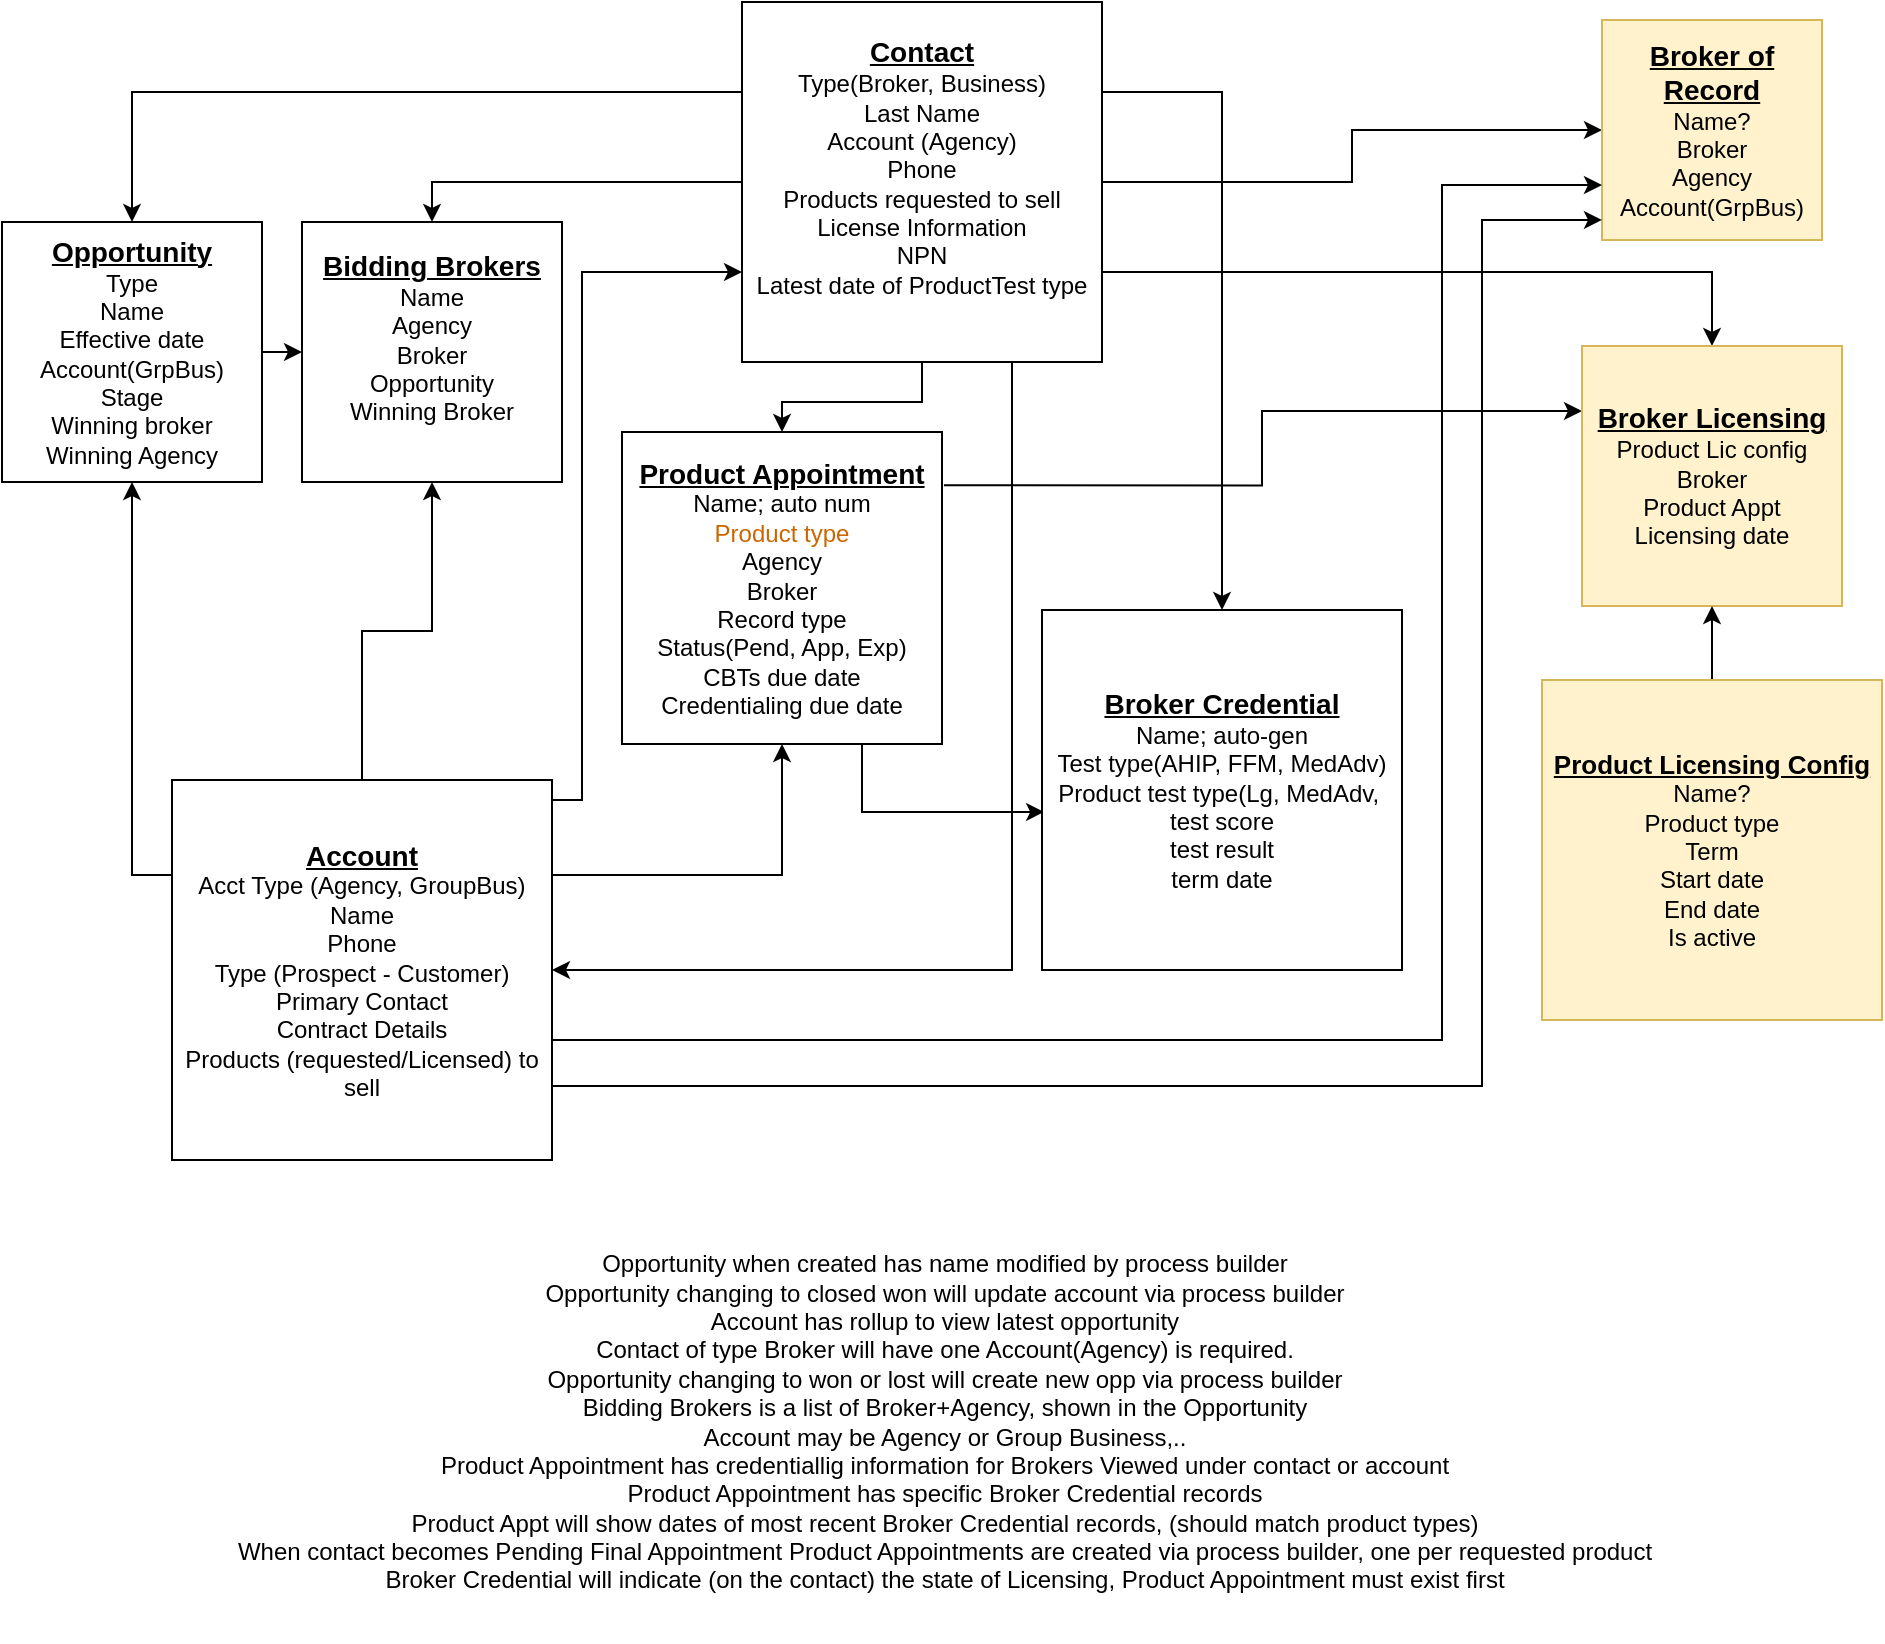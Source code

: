 <mxfile version="10.6.7" type="github"><diagram id="WiuTdc4qtv2jnudd9dih" name="Page-1"><mxGraphModel dx="1066" dy="581" grid="1" gridSize="10" guides="1" tooltips="1" connect="1" arrows="1" fold="1" page="1" pageScale="1" pageWidth="1100" pageHeight="850" math="0" shadow="0"><root><mxCell id="0"/><mxCell id="1" parent="0"/><mxCell id="ja0WdyyeSrSthsuKa67R-5" style="edgeStyle=orthogonalEdgeStyle;rounded=0;orthogonalLoop=1;jettySize=auto;html=1;exitX=1;exitY=0.5;exitDx=0;exitDy=0;entryX=0;entryY=0.5;entryDx=0;entryDy=0;" parent="1" source="ja0WdyyeSrSthsuKa67R-1" target="ja0WdyyeSrSthsuKa67R-2" edge="1"><mxGeometry relative="1" as="geometry"/></mxCell><mxCell id="ja0WdyyeSrSthsuKa67R-1" value="&lt;b&gt;&lt;u&gt;&lt;font style=&quot;font-size: 14px&quot;&gt;Opportunity&lt;/font&gt;&lt;/u&gt;&lt;/b&gt;&lt;br&gt;Type&lt;br&gt;Name&lt;br&gt;Effective date&lt;br&gt;Account(GrpBus)&lt;br&gt;Stage&lt;br&gt;Winning broker&lt;br&gt;Winning Agency&lt;br&gt;" style="whiteSpace=wrap;html=1;aspect=fixed;" parent="1" vertex="1"><mxGeometry y="110" width="130" height="130" as="geometry"/></mxCell><mxCell id="ja0WdyyeSrSthsuKa67R-2" value="&lt;b&gt;&lt;u&gt;&lt;font style=&quot;font-size: 14px&quot;&gt;Bidding Brokers&lt;/font&gt;&lt;/u&gt;&lt;/b&gt;&lt;br&gt;Name&lt;br&gt;Agency&lt;br&gt;Broker&lt;br&gt;Opportunity&lt;br&gt;Winning Broker&lt;br&gt;&lt;br&gt;" style="whiteSpace=wrap;html=1;aspect=fixed;" parent="1" vertex="1"><mxGeometry x="150" y="110" width="130" height="130" as="geometry"/></mxCell><mxCell id="ja0WdyyeSrSthsuKa67R-7" style="edgeStyle=orthogonalEdgeStyle;rounded=0;orthogonalLoop=1;jettySize=auto;html=1;exitX=0;exitY=0.5;exitDx=0;exitDy=0;entryX=0.5;entryY=0;entryDx=0;entryDy=0;" parent="1" source="ja0WdyyeSrSthsuKa67R-3" target="ja0WdyyeSrSthsuKa67R-2" edge="1"><mxGeometry relative="1" as="geometry"/></mxCell><mxCell id="ja0WdyyeSrSthsuKa67R-10" value="" style="edgeStyle=orthogonalEdgeStyle;rounded=0;orthogonalLoop=1;jettySize=auto;html=1;entryX=0;entryY=0.5;entryDx=0;entryDy=0;" parent="1" source="ja0WdyyeSrSthsuKa67R-3" target="ja0WdyyeSrSthsuKa67R-8" edge="1"><mxGeometry relative="1" as="geometry"><mxPoint x="515" y="80" as="targetPoint"/></mxGeometry></mxCell><mxCell id="ja0WdyyeSrSthsuKa67R-27" style="edgeStyle=orthogonalEdgeStyle;rounded=0;orthogonalLoop=1;jettySize=auto;html=1;exitX=0;exitY=0.25;exitDx=0;exitDy=0;entryX=0.5;entryY=0;entryDx=0;entryDy=0;" parent="1" source="ja0WdyyeSrSthsuKa67R-3" target="ja0WdyyeSrSthsuKa67R-1" edge="1"><mxGeometry relative="1" as="geometry"/></mxCell><mxCell id="mdY7sAK6gtsqBqihP1eu-4" style="edgeStyle=orthogonalEdgeStyle;rounded=0;orthogonalLoop=1;jettySize=auto;html=1;exitX=0.5;exitY=1;exitDx=0;exitDy=0;" parent="1" source="ja0WdyyeSrSthsuKa67R-3" target="mdY7sAK6gtsqBqihP1eu-1" edge="1"><mxGeometry relative="1" as="geometry"/></mxCell><mxCell id="mdY7sAK6gtsqBqihP1eu-6" style="edgeStyle=orthogonalEdgeStyle;rounded=0;orthogonalLoop=1;jettySize=auto;html=1;exitX=1;exitY=0.25;exitDx=0;exitDy=0;entryX=0.5;entryY=0;entryDx=0;entryDy=0;" parent="1" source="ja0WdyyeSrSthsuKa67R-3" target="mdY7sAK6gtsqBqihP1eu-5" edge="1"><mxGeometry relative="1" as="geometry"/></mxCell><mxCell id="mdY7sAK6gtsqBqihP1eu-9" style="edgeStyle=orthogonalEdgeStyle;rounded=0;orthogonalLoop=1;jettySize=auto;html=1;exitX=0.75;exitY=1;exitDx=0;exitDy=0;entryX=1;entryY=0.5;entryDx=0;entryDy=0;" parent="1" source="ja0WdyyeSrSthsuKa67R-3" target="ja0WdyyeSrSthsuKa67R-18" edge="1"><mxGeometry relative="1" as="geometry"><Array as="points"><mxPoint x="505" y="484"/></Array></mxGeometry></mxCell><mxCell id="mdY7sAK6gtsqBqihP1eu-10" style="edgeStyle=orthogonalEdgeStyle;rounded=0;orthogonalLoop=1;jettySize=auto;html=1;exitX=1;exitY=0.75;exitDx=0;exitDy=0;entryX=0.5;entryY=0;entryDx=0;entryDy=0;" parent="1" source="ja0WdyyeSrSthsuKa67R-3" target="ja0WdyyeSrSthsuKa67R-13" edge="1"><mxGeometry relative="1" as="geometry"/></mxCell><mxCell id="ja0WdyyeSrSthsuKa67R-3" value="&lt;b&gt;&lt;font style=&quot;font-size: 14px&quot;&gt;&lt;u&gt;Contact&lt;/u&gt;&lt;/font&gt;&lt;/b&gt;&lt;br&gt;Type(Broker, Business)&lt;br&gt;Last Name&lt;br&gt;Account (Agency)&lt;br&gt;Phone&lt;br&gt;Products requested to sell&lt;br&gt;License Information&lt;br&gt;NPN&lt;br&gt;Latest date of ProductTest type&lt;br&gt;&lt;br&gt;" style="whiteSpace=wrap;html=1;aspect=fixed;" parent="1" vertex="1"><mxGeometry x="370" width="180" height="180" as="geometry"/></mxCell><mxCell id="ja0WdyyeSrSthsuKa67R-8" value="&lt;b&gt;&lt;u&gt;&lt;font style=&quot;font-size: 14px&quot;&gt;Broker of Record&lt;/font&gt;&lt;/u&gt;&lt;/b&gt;&lt;br&gt;Name?&lt;br&gt;Broker&lt;br&gt;Agency&lt;br&gt;Account(GrpBus)&lt;br&gt;" style="whiteSpace=wrap;html=1;aspect=fixed;fillColor=#fff2cc;strokeColor=#d6b656;" parent="1" vertex="1"><mxGeometry x="800" y="9" width="110" height="110" as="geometry"/></mxCell><mxCell id="ja0WdyyeSrSthsuKa67R-14" style="edgeStyle=orthogonalEdgeStyle;rounded=0;orthogonalLoop=1;jettySize=auto;html=1;exitX=1.006;exitY=0.171;exitDx=0;exitDy=0;entryX=0;entryY=0.25;entryDx=0;entryDy=0;exitPerimeter=0;" parent="1" source="mdY7sAK6gtsqBqihP1eu-1" target="ja0WdyyeSrSthsuKa67R-13" edge="1"><mxGeometry relative="1" as="geometry"><mxPoint x="475" y="253" as="sourcePoint"/></mxGeometry></mxCell><mxCell id="ja0WdyyeSrSthsuKa67R-13" value="&lt;b&gt;&lt;u&gt;&lt;font style=&quot;font-size: 14px&quot;&gt;Broker Licensing&lt;/font&gt;&lt;/u&gt;&lt;/b&gt;&lt;br&gt;Product Lic config&lt;br&gt;Broker&lt;br&gt;Product Appt&lt;br&gt;Licensing date&lt;br&gt;" style="whiteSpace=wrap;html=1;aspect=fixed;fillColor=#fff2cc;strokeColor=#d6b656;rotation=0;" parent="1" vertex="1"><mxGeometry x="790" y="172" width="130" height="130" as="geometry"/></mxCell><mxCell id="ja0WdyyeSrSthsuKa67R-17" style="edgeStyle=orthogonalEdgeStyle;rounded=0;orthogonalLoop=1;jettySize=auto;html=1;exitX=0.5;exitY=0;exitDx=0;exitDy=0;entryX=0.5;entryY=1;entryDx=0;entryDy=0;" parent="1" source="ja0WdyyeSrSthsuKa67R-16" target="ja0WdyyeSrSthsuKa67R-13" edge="1"><mxGeometry relative="1" as="geometry"/></mxCell><mxCell id="ja0WdyyeSrSthsuKa67R-16" value="&lt;b&gt;&lt;u&gt;&lt;font style=&quot;font-size: 13px&quot;&gt;Product Licensing Config&lt;/font&gt;&lt;/u&gt;&lt;/b&gt;&lt;br&gt;Name?&lt;br&gt;Product type&lt;br&gt;Term&lt;br&gt;Start date&lt;br&gt;End date&lt;br&gt;Is active&lt;br&gt;" style="whiteSpace=wrap;html=1;aspect=fixed;fillColor=#fff2cc;strokeColor=#d6b656;" parent="1" vertex="1"><mxGeometry x="770" y="339" width="170" height="170" as="geometry"/></mxCell><mxCell id="ja0WdyyeSrSthsuKa67R-19" style="edgeStyle=orthogonalEdgeStyle;rounded=0;orthogonalLoop=1;jettySize=auto;html=1;exitX=0;exitY=0.25;exitDx=0;exitDy=0;entryX=0.5;entryY=1;entryDx=0;entryDy=0;" parent="1" source="ja0WdyyeSrSthsuKa67R-18" target="ja0WdyyeSrSthsuKa67R-1" edge="1"><mxGeometry relative="1" as="geometry"/></mxCell><mxCell id="ja0WdyyeSrSthsuKa67R-20" style="edgeStyle=orthogonalEdgeStyle;rounded=0;orthogonalLoop=1;jettySize=auto;html=1;exitX=1;exitY=0.25;exitDx=0;exitDy=0;entryX=0.5;entryY=1;entryDx=0;entryDy=0;" parent="1" source="ja0WdyyeSrSthsuKa67R-18" target="mdY7sAK6gtsqBqihP1eu-1" edge="1"><mxGeometry relative="1" as="geometry"><mxPoint x="398" y="330" as="targetPoint"/></mxGeometry></mxCell><mxCell id="ja0WdyyeSrSthsuKa67R-21" style="edgeStyle=orthogonalEdgeStyle;rounded=0;orthogonalLoop=1;jettySize=auto;html=1;entryX=0.5;entryY=1;entryDx=0;entryDy=0;" parent="1" source="ja0WdyyeSrSthsuKa67R-18" target="ja0WdyyeSrSthsuKa67R-2" edge="1"><mxGeometry relative="1" as="geometry"/></mxCell><mxCell id="ja0WdyyeSrSthsuKa67R-23" style="edgeStyle=orthogonalEdgeStyle;rounded=0;orthogonalLoop=1;jettySize=auto;html=1;exitX=0.974;exitY=0.684;exitDx=0;exitDy=0;entryX=0;entryY=0.75;entryDx=0;entryDy=0;exitPerimeter=0;" parent="1" source="ja0WdyyeSrSthsuKa67R-18" target="ja0WdyyeSrSthsuKa67R-8" edge="1"><mxGeometry relative="1" as="geometry"><Array as="points"><mxPoint x="720" y="519"/><mxPoint x="720" y="92"/></Array></mxGeometry></mxCell><mxCell id="ja0WdyyeSrSthsuKa67R-26" style="edgeStyle=orthogonalEdgeStyle;rounded=0;orthogonalLoop=1;jettySize=auto;html=1;exitX=0.5;exitY=0;exitDx=0;exitDy=0;entryX=0;entryY=0.75;entryDx=0;entryDy=0;" parent="1" source="ja0WdyyeSrSthsuKa67R-18" target="ja0WdyyeSrSthsuKa67R-3" edge="1"><mxGeometry relative="1" as="geometry"><Array as="points"><mxPoint x="290" y="399"/><mxPoint x="290" y="135"/></Array></mxGeometry></mxCell><mxCell id="mdY7sAK6gtsqBqihP1eu-11" style="edgeStyle=orthogonalEdgeStyle;rounded=0;orthogonalLoop=1;jettySize=auto;html=1;exitX=1;exitY=0.75;exitDx=0;exitDy=0;entryX=0;entryY=0.909;entryDx=0;entryDy=0;entryPerimeter=0;" parent="1" source="ja0WdyyeSrSthsuKa67R-18" target="ja0WdyyeSrSthsuKa67R-8" edge="1"><mxGeometry relative="1" as="geometry"><Array as="points"><mxPoint x="740" y="542"/><mxPoint x="740" y="109"/></Array></mxGeometry></mxCell><mxCell id="ja0WdyyeSrSthsuKa67R-18" value="&lt;b&gt;&lt;u&gt;&lt;font style=&quot;font-size: 14px&quot;&gt;Account&lt;/font&gt;&lt;/u&gt;&lt;/b&gt;&lt;br&gt;Acct Type (Agency, GroupBus)&lt;br&gt;Name&lt;br&gt;Phone&lt;br&gt;Type (Prospect - Customer)&lt;br&gt;Primary Contact&lt;br&gt;Contract Details&lt;br&gt;Products (requested/Licensed) to sell&lt;br&gt;" style="whiteSpace=wrap;html=1;aspect=fixed;" parent="1" vertex="1"><mxGeometry x="85" y="389" width="190" height="190" as="geometry"/></mxCell><mxCell id="mdY7sAK6gtsqBqihP1eu-12" style="edgeStyle=orthogonalEdgeStyle;rounded=0;orthogonalLoop=1;jettySize=auto;html=1;exitX=0.75;exitY=1;exitDx=0;exitDy=0;entryX=0.006;entryY=0.561;entryDx=0;entryDy=0;entryPerimeter=0;" parent="1" source="mdY7sAK6gtsqBqihP1eu-1" target="mdY7sAK6gtsqBqihP1eu-5" edge="1"><mxGeometry relative="1" as="geometry"/></mxCell><mxCell id="mdY7sAK6gtsqBqihP1eu-1" value="&lt;u&gt;&lt;font style=&quot;font-size: 14px&quot;&gt;&lt;b&gt;Product Appointment&lt;/b&gt;&lt;/font&gt;&lt;/u&gt;&lt;br&gt;&lt;span&gt;Name; auto num&lt;/span&gt;&lt;br&gt;&lt;span&gt;&lt;font color=&quot;#cc6600&quot;&gt;Product type&lt;/font&gt;&lt;/span&gt;&lt;br&gt;&lt;span&gt;Agency&lt;/span&gt;&lt;br&gt;&lt;span&gt;Broker&lt;br&gt;Record type&lt;br&gt;Status(Pend, App, Exp)&lt;br&gt;CBTs due date&lt;br&gt;Credentialing due date&lt;br&gt;&lt;/span&gt;" style="rounded=0;whiteSpace=wrap;html=1;rotation=0;" parent="1" vertex="1"><mxGeometry x="310" y="215" width="160" height="156" as="geometry"/></mxCell><mxCell id="mdY7sAK6gtsqBqihP1eu-5" value="&lt;b&gt;&lt;u&gt;&lt;font style=&quot;font-size: 14px&quot;&gt;Broker Credential&lt;/font&gt;&lt;/u&gt;&lt;/b&gt;&lt;br&gt;Name; auto-gen&lt;br&gt;Test type(AHIP, FFM, MedAdv)&lt;br&gt;Product test type(Lg, MedAdv,&amp;nbsp;&lt;br&gt;test score&lt;br&gt;test result&lt;br&gt;term date&lt;br&gt;" style="whiteSpace=wrap;html=1;aspect=fixed;" parent="1" vertex="1"><mxGeometry x="520" y="304" width="180" height="180" as="geometry"/></mxCell><mxCell id="mdY7sAK6gtsqBqihP1eu-8" value="Opportunity when created has name modified by process builder&lt;br&gt;Opportunity changing to closed won will update account via process builder&lt;br&gt;Account has rollup to view latest opportunity&lt;br&gt;Contact of type Broker will have one Account(Agency) is required.&lt;br&gt;Opportunity changing to won or lost will create new opp via process builder&lt;br&gt;Bidding Brokers is a list of Broker+Agency, shown in the Opportunity&lt;br&gt;Account may be Agency or Group Business,..&lt;br&gt;Product Appointment has credentiallig information for Brokers Viewed under contact or account&lt;br&gt;Product Appointment has specific Broker Credential records&lt;br&gt;Product Appt will show dates of most recent Broker Credential records, (should match product types)&lt;br&gt;When contact becomes Pending Final Appointment Product Appointments are created via process builder, one per requested product&lt;br&gt;Broker Credential will indicate (on the contact) the state of Licensing, Product Appointment must exist first&lt;br&gt;" style="text;html=1;strokeColor=none;fillColor=none;align=center;verticalAlign=middle;whiteSpace=wrap;rounded=0;" parent="1" vertex="1"><mxGeometry x="88" y="599" width="767" height="221" as="geometry"/></mxCell></root></mxGraphModel></diagram></mxfile>
